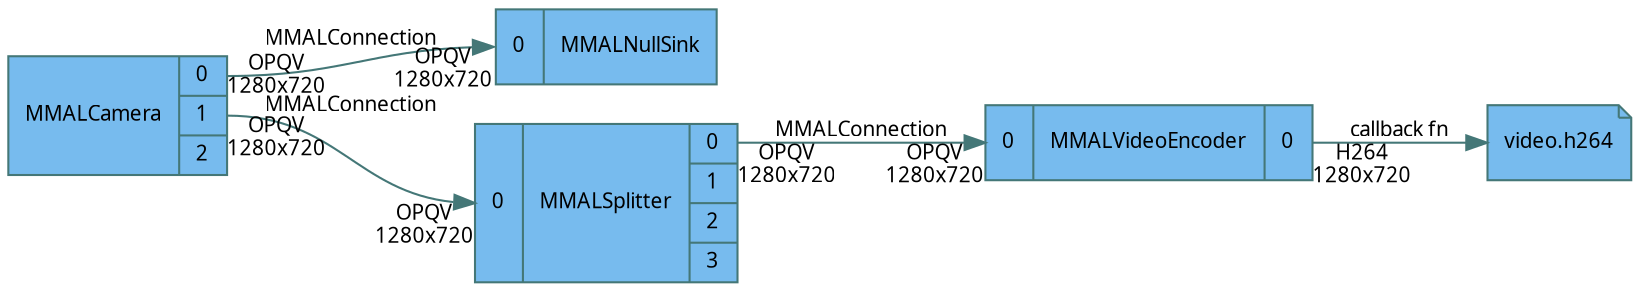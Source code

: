 digraph G {
    graph [rankdir=LR];
    node [shape=record, style=filled, fontname="Sans", fontsize=10, fillcolor="#77bbee", color="#447777"];
    edge [fontname="Sans", fontsize=10, color="#447777"];

    MMALCamera [label="{MMALCamera|{<preview>0|<video>1|<still>2}}"];
    MMALSplitter [label="{<input>0|MMALSplitter|{<output0>0|<output1>1|<output2>2|<output3>3}}"];
    MMALNullSink [label="{<input>0|MMALNullSink}"];
    MMALVideoEncoder [label="{<input>0|MMALVideoEncoder|<output>0}"];
    OutputFile [label="video.h264", shape=note];

    MMALCamera:preview->MMALNullSink:input [
        headlabel="OPQV\n1280x720",
        label="MMALConnection",
        taillabel="OPQV\n1280x720"
        ];
    MMALCamera:video->MMALSplitter:input [
        headlabel="OPQV\n1280x720",
        label="MMALConnection",
        taillabel="OPQV\n1280x720"
        ];
    MMALSplitter:output0->MMALVideoEncoder:input [
        headlabel="OPQV\n1280x720",
        label="MMALConnection",
        taillabel="OPQV\n1280x720"
        ];
    MMALVideoEncoder:output->OutputFile [
        taillabel="H264\n1280x720",
        label="callback fn"
        ];
}
